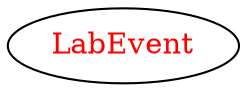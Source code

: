digraph dependencyGraph {
 concentrate=true;
 ranksep="2.0";
 rankdir="LR"; 
 splines="ortho";
"LabEvent" [fontcolor="red"];
}